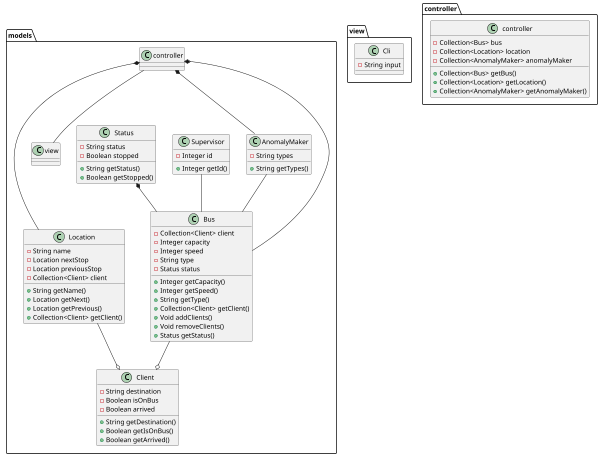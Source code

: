 @startuml

scale 600 width

package models{
    class Bus{
        -Collection<Client> client
        -Integer capacity
        -Integer speed
        -String type
        -Status status
        +Integer getCapacity()
        +Integer getSpeed()
        +String getType()
        +Collection<Client> getClient()
        +Void addClients()
        +Void removeClients()
        +Status getStatus()
    }

    class Client{
        -String destination
        -Boolean isOnBus
        -Boolean arrived
        +String getDestination()
        +Boolean getIsOnBus()
        +Boolean getArrived()
    }

    class Location{
        -String name
        -Location nextStop
        -Location previousStop
        -Collection<Client> client
        +String getName()
        +Location getNext()
        +Location getPrevious()
        +Collection<Client> getClient()
    }

    class Supervisor{
        -Integer id
        +Integer getId()
    }

    class Status{
        -String status
        -Boolean stopped
        +String getStatus()
        +Boolean getStopped()
    }

    class AnomalyMaker{
        -String types
        +String getTypes()
    }

    Bus --o Client
    Location --o Client
    Status *-- Bus
    AnomalyMaker -- Bus
    Supervisor -- Bus
    controller *-- Bus
    controller *-- AnomalyMaker
    controller *-- Location
    controller -- view


}

package view {

    class Cli{
        -String input
    }

}

package controller {
    class controller{
        -Collection<Bus> bus
        -Collection<Location> location
        -Collection<AnomalyMaker> anomalyMaker
        +Collection<Bus> getBus()
        +Collection<Location> getLocation()
        +Collection<AnomalyMaker> getAnomalyMaker()

    }
}

@enduml

Bookmark <-[#000000]- BookmarkType
    Session ..|> iSession
    CreateInfo ..|> iCreateInfo
    Project ..|> iProject
    User ..|> iUser
    iBookmark <|..Bookmark
    Directory ..|> iDirectory
    Bookmark -[#007700]-|> CreateInfo
    Project -[#007700]-|> CreateInfo
    User -[#000000]- CreateInfo
    Project "0.." o-[#000000]- "1" Participant
    User "1" -[#000000]- "1" Participant
    User "1.." *-[#000000]- "0.." Project
    Session -[#007700]-|> CreateInfo
    User o-[#000000]- Session
    Session <-[#000000]- Root
    User <-[#000000]- Root
    Directory *-[#000000]- Directory
    Root <-[#000000]- Directory
    Bookmark -[#000000]-* BookmarkUser
    BookmarkUser -[#000000]-* Directory
    Root -[#000000]-> Project